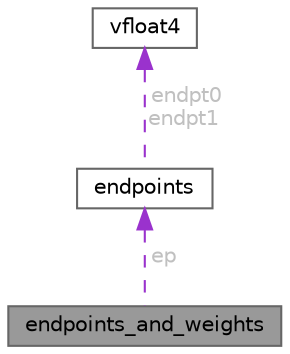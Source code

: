 digraph "endpoints_and_weights"
{
 // LATEX_PDF_SIZE
  bgcolor="transparent";
  edge [fontname=Helvetica,fontsize=10,labelfontname=Helvetica,labelfontsize=10];
  node [fontname=Helvetica,fontsize=10,shape=box,height=0.2,width=0.4];
  Node1 [id="Node000001",label="endpoints_and_weights",height=0.2,width=0.4,color="gray40", fillcolor="grey60", style="filled", fontcolor="black",tooltip="Data structure storing the color endpoints and weights."];
  Node2 -> Node1 [id="edge1_Node000001_Node000002",dir="back",color="darkorchid3",style="dashed",tooltip=" ",label=" ep",fontcolor="grey" ];
  Node2 [id="Node000002",label="endpoints",height=0.2,width=0.4,color="gray40", fillcolor="white", style="filled",URL="$structendpoints.html",tooltip="Data structure storing the color endpoints for a block."];
  Node3 -> Node2 [id="edge2_Node000002_Node000003",dir="back",color="darkorchid3",style="dashed",tooltip=" ",label=" endpt0\nendpt1",fontcolor="grey" ];
  Node3 [id="Node000003",label="vfloat4",height=0.2,width=0.4,color="gray40", fillcolor="white", style="filled",URL="$structvfloat4.html",tooltip="4x32-bit vectors, implemented using Armv8-A NEON."];
}
